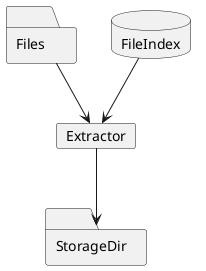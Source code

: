 @startuml
folder Files {
}
database FileIndex {
}
card Extractor [
  Extractor
]
folder StorageDir {
}

Files -down-> Extractor
FileIndex -down-> Extractor
Extractor -down-> StorageDir
@enduml